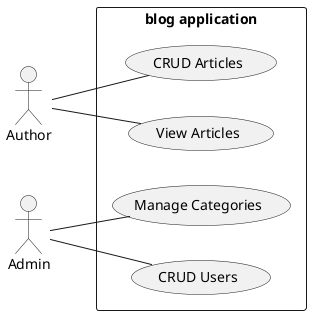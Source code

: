 @startuml
left to right direction
actor "Author" as fc
actor "Admin" as admin

rectangle "blog application" {
  usecase "CRUD Articles" as UC1
  usecase "View Articles" as UC2

  usecase "Manage Categories" as UC3
  usecase "CRUD Users" as UC4

}

fc -- UC1
fc -- UC2

admin -- UC3
admin -- UC4


@enduml
